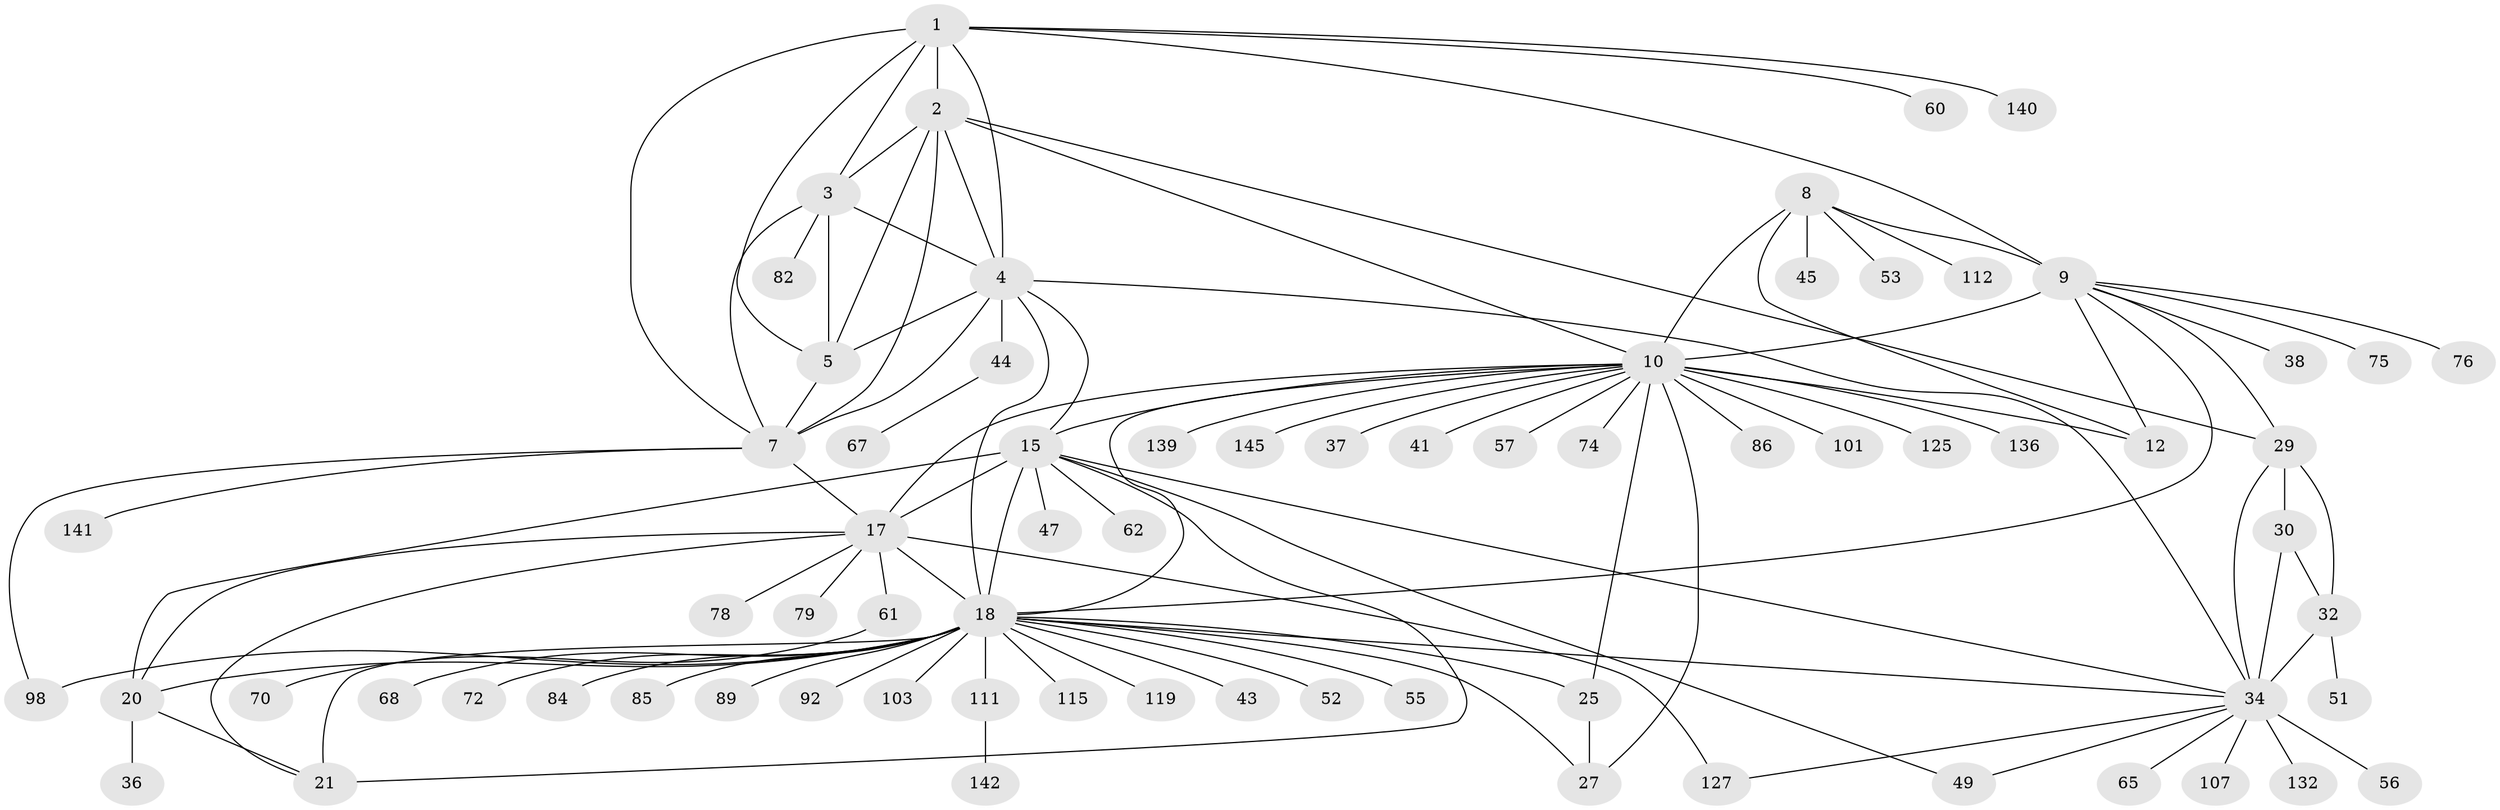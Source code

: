 // original degree distribution, {9: 0.034482758620689655, 7: 0.05517241379310345, 11: 0.041379310344827586, 12: 0.027586206896551724, 13: 0.006896551724137931, 8: 0.020689655172413793, 6: 0.020689655172413793, 10: 0.020689655172413793, 14: 0.013793103448275862, 1: 0.5793103448275863, 2: 0.16551724137931034, 3: 0.013793103448275862}
// Generated by graph-tools (version 1.1) at 2025/15/03/09/25 04:15:44]
// undirected, 72 vertices, 110 edges
graph export_dot {
graph [start="1"]
  node [color=gray90,style=filled];
  1 [super="+40"];
  2 [super="+6+117"];
  3;
  4 [super="+39+95"];
  5 [super="+46+128+134+88+69+58"];
  7;
  8;
  9 [super="+114+14+11"];
  10 [super="+22+13"];
  12;
  15 [super="+93+99+16"];
  17;
  18 [super="+19+23"];
  20;
  21;
  25 [super="+104+26"];
  27 [super="+91"];
  29 [super="+77+131+144+110+116+138+97"];
  30 [super="+31"];
  32;
  34 [super="+35"];
  36;
  37;
  38;
  41 [super="+81"];
  43;
  44;
  45;
  47;
  49;
  51;
  52;
  53;
  55;
  56;
  57;
  60;
  61;
  62;
  65;
  67;
  68;
  70;
  72;
  74;
  75;
  76;
  78;
  79;
  82;
  84;
  85;
  86;
  89 [super="+135"];
  92;
  98;
  101;
  103;
  107;
  111 [super="+137"];
  112;
  115;
  119 [super="+133"];
  125;
  127;
  132;
  136;
  139;
  140;
  141;
  142;
  145;
  1 -- 2 [weight=2];
  1 -- 3;
  1 -- 4;
  1 -- 5;
  1 -- 7;
  1 -- 60;
  1 -- 9;
  1 -- 140;
  2 -- 3 [weight=2];
  2 -- 4 [weight=2];
  2 -- 5 [weight=2];
  2 -- 7 [weight=2];
  2 -- 10;
  2 -- 29;
  3 -- 4;
  3 -- 5;
  3 -- 7;
  3 -- 82;
  4 -- 5;
  4 -- 7;
  4 -- 44;
  4 -- 15;
  4 -- 18;
  4 -- 34;
  5 -- 7;
  7 -- 17;
  7 -- 98;
  7 -- 141;
  8 -- 9 [weight=3];
  8 -- 10 [weight=2];
  8 -- 12;
  8 -- 45;
  8 -- 53;
  8 -- 112;
  9 -- 10 [weight=6];
  9 -- 12 [weight=3];
  9 -- 38;
  9 -- 18;
  9 -- 76;
  9 -- 75;
  9 -- 29;
  10 -- 12 [weight=2];
  10 -- 86;
  10 -- 101;
  10 -- 139;
  10 -- 17;
  10 -- 25 [weight=4];
  10 -- 27 [weight=2];
  10 -- 125;
  10 -- 57;
  10 -- 37;
  10 -- 136;
  10 -- 41;
  10 -- 74;
  10 -- 15;
  10 -- 145;
  10 -- 18 [weight=4];
  15 -- 17 [weight=2];
  15 -- 18 [weight=4];
  15 -- 20 [weight=2];
  15 -- 21 [weight=2];
  15 -- 34;
  15 -- 49;
  15 -- 62;
  15 -- 47;
  17 -- 18 [weight=2];
  17 -- 20;
  17 -- 21;
  17 -- 61;
  17 -- 78;
  17 -- 79;
  17 -- 127;
  18 -- 20 [weight=2];
  18 -- 21 [weight=2];
  18 -- 55;
  18 -- 72;
  18 -- 119;
  18 -- 98;
  18 -- 68;
  18 -- 34;
  18 -- 103;
  18 -- 43;
  18 -- 111;
  18 -- 115;
  18 -- 52;
  18 -- 84;
  18 -- 85;
  18 -- 89;
  18 -- 27 [weight=2];
  18 -- 92;
  18 -- 25 [weight=4];
  20 -- 21;
  20 -- 36;
  25 -- 27 [weight=2];
  29 -- 30 [weight=3];
  29 -- 32;
  29 -- 34 [weight=2];
  30 -- 32 [weight=3];
  30 -- 34 [weight=6];
  32 -- 34 [weight=2];
  32 -- 51;
  34 -- 49;
  34 -- 65;
  34 -- 127;
  34 -- 132;
  34 -- 56;
  34 -- 107;
  44 -- 67;
  61 -- 70;
  111 -- 142;
}
